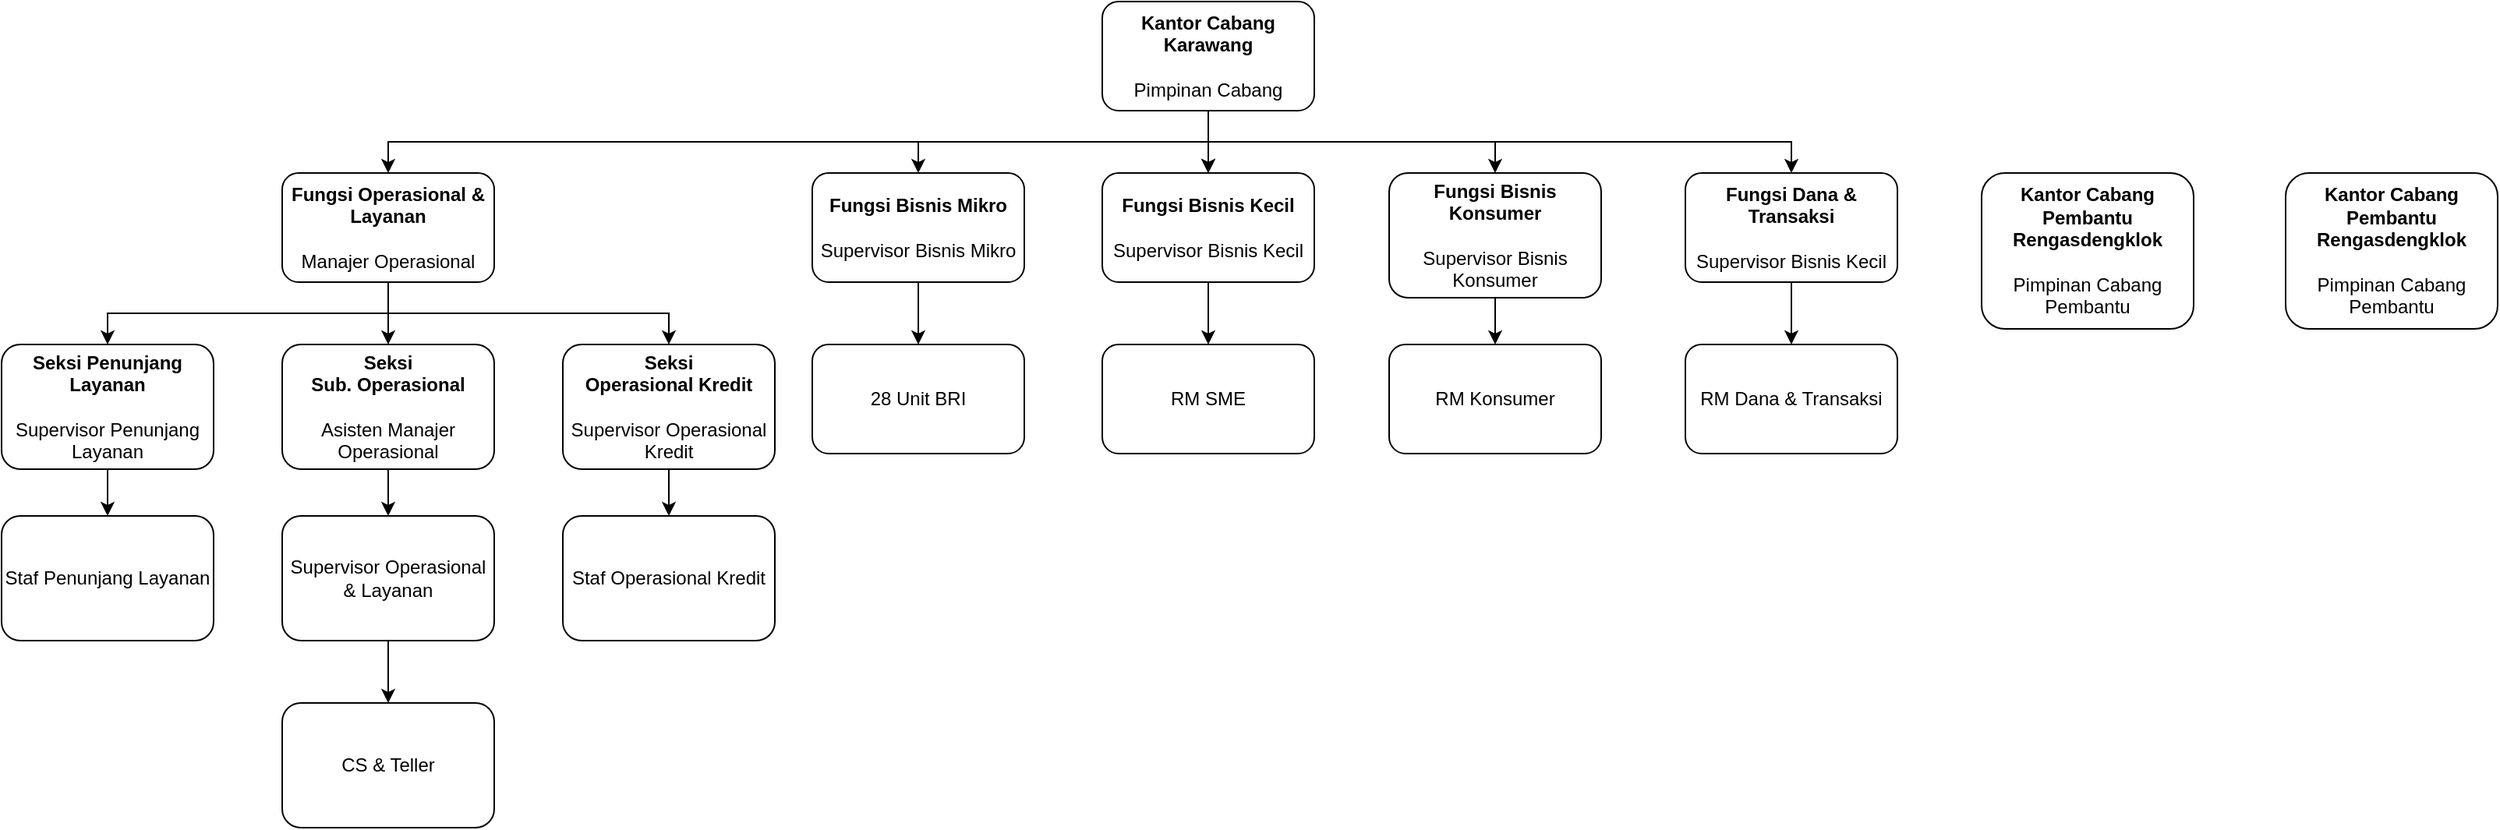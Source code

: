 <mxfile version="27.2.0">
  <diagram name="Page-1" id="5CS2MTB42-4PAp8uvFRV">
    <mxGraphModel dx="1773" dy="652" grid="1" gridSize="10" guides="1" tooltips="1" connect="1" arrows="1" fold="1" page="1" pageScale="1" pageWidth="827" pageHeight="1169" math="0" shadow="0">
      <root>
        <mxCell id="0" />
        <mxCell id="1" parent="0" />
        <mxCell id="YDPevR1wyn9iq-IC90rJ-20" style="edgeStyle=orthogonalEdgeStyle;rounded=0;orthogonalLoop=1;jettySize=auto;html=1;" edge="1" parent="1" source="YDPevR1wyn9iq-IC90rJ-1" target="YDPevR1wyn9iq-IC90rJ-4">
          <mxGeometry relative="1" as="geometry">
            <Array as="points">
              <mxPoint x="414" y="120" />
              <mxPoint x="-112" y="120" />
            </Array>
          </mxGeometry>
        </mxCell>
        <mxCell id="YDPevR1wyn9iq-IC90rJ-22" value="" style="edgeStyle=orthogonalEdgeStyle;rounded=0;orthogonalLoop=1;jettySize=auto;html=1;" edge="1" parent="1" source="YDPevR1wyn9iq-IC90rJ-1" target="YDPevR1wyn9iq-IC90rJ-21">
          <mxGeometry relative="1" as="geometry">
            <Array as="points">
              <mxPoint x="414" y="120" />
              <mxPoint x="228" y="120" />
            </Array>
          </mxGeometry>
        </mxCell>
        <mxCell id="YDPevR1wyn9iq-IC90rJ-26" value="" style="edgeStyle=orthogonalEdgeStyle;rounded=0;orthogonalLoop=1;jettySize=auto;html=1;" edge="1" parent="1" source="YDPevR1wyn9iq-IC90rJ-1" target="YDPevR1wyn9iq-IC90rJ-25">
          <mxGeometry relative="1" as="geometry" />
        </mxCell>
        <mxCell id="YDPevR1wyn9iq-IC90rJ-29" value="" style="edgeStyle=orthogonalEdgeStyle;rounded=0;orthogonalLoop=1;jettySize=auto;html=1;" edge="1" parent="1" source="YDPevR1wyn9iq-IC90rJ-1" target="YDPevR1wyn9iq-IC90rJ-25">
          <mxGeometry relative="1" as="geometry" />
        </mxCell>
        <mxCell id="YDPevR1wyn9iq-IC90rJ-31" value="" style="edgeStyle=orthogonalEdgeStyle;rounded=0;orthogonalLoop=1;jettySize=auto;html=1;" edge="1" parent="1" source="YDPevR1wyn9iq-IC90rJ-1" target="YDPevR1wyn9iq-IC90rJ-30">
          <mxGeometry relative="1" as="geometry">
            <Array as="points">
              <mxPoint x="414" y="120" />
              <mxPoint x="598" y="120" />
            </Array>
          </mxGeometry>
        </mxCell>
        <mxCell id="YDPevR1wyn9iq-IC90rJ-37" style="edgeStyle=orthogonalEdgeStyle;rounded=0;orthogonalLoop=1;jettySize=auto;html=1;" edge="1" parent="1" source="YDPevR1wyn9iq-IC90rJ-1" target="YDPevR1wyn9iq-IC90rJ-36">
          <mxGeometry relative="1" as="geometry">
            <Array as="points">
              <mxPoint x="414" y="120" />
              <mxPoint x="788" y="120" />
            </Array>
          </mxGeometry>
        </mxCell>
        <mxCell id="YDPevR1wyn9iq-IC90rJ-1" value="&lt;b&gt;Kantor Cabang Karawang&lt;/b&gt;&lt;div&gt;&lt;br&gt;&lt;/div&gt;&lt;div&gt;Pimpinan Cabang&lt;/div&gt;" style="rounded=1;whiteSpace=wrap;html=1;" vertex="1" parent="1">
          <mxGeometry x="346" y="30" width="136" height="70" as="geometry" />
        </mxCell>
        <mxCell id="YDPevR1wyn9iq-IC90rJ-7" value="" style="edgeStyle=orthogonalEdgeStyle;rounded=0;orthogonalLoop=1;jettySize=auto;html=1;entryX=0.5;entryY=0;entryDx=0;entryDy=0;" edge="1" parent="1" source="YDPevR1wyn9iq-IC90rJ-4" target="YDPevR1wyn9iq-IC90rJ-6">
          <mxGeometry relative="1" as="geometry">
            <Array as="points">
              <mxPoint x="-112" y="230" />
              <mxPoint x="-292" y="230" />
            </Array>
          </mxGeometry>
        </mxCell>
        <mxCell id="YDPevR1wyn9iq-IC90rJ-9" value="" style="edgeStyle=orthogonalEdgeStyle;rounded=0;orthogonalLoop=1;jettySize=auto;html=1;" edge="1" parent="1" source="YDPevR1wyn9iq-IC90rJ-4" target="YDPevR1wyn9iq-IC90rJ-8">
          <mxGeometry relative="1" as="geometry" />
        </mxCell>
        <mxCell id="YDPevR1wyn9iq-IC90rJ-11" style="edgeStyle=orthogonalEdgeStyle;rounded=0;orthogonalLoop=1;jettySize=auto;html=1;" edge="1" parent="1" source="YDPevR1wyn9iq-IC90rJ-4" target="YDPevR1wyn9iq-IC90rJ-10">
          <mxGeometry relative="1" as="geometry">
            <Array as="points">
              <mxPoint x="-112" y="230" />
              <mxPoint x="68" y="230" />
            </Array>
          </mxGeometry>
        </mxCell>
        <mxCell id="YDPevR1wyn9iq-IC90rJ-4" value="&lt;b&gt;Fungsi Operasional &amp;amp; Layanan&lt;/b&gt;&lt;div&gt;&lt;br&gt;&lt;/div&gt;&lt;div&gt;Manajer Operasional&lt;/div&gt;" style="rounded=1;whiteSpace=wrap;html=1;" vertex="1" parent="1">
          <mxGeometry x="-180" y="140" width="136" height="70" as="geometry" />
        </mxCell>
        <mxCell id="YDPevR1wyn9iq-IC90rJ-17" value="" style="edgeStyle=orthogonalEdgeStyle;rounded=0;orthogonalLoop=1;jettySize=auto;html=1;" edge="1" parent="1" source="YDPevR1wyn9iq-IC90rJ-6" target="YDPevR1wyn9iq-IC90rJ-16">
          <mxGeometry relative="1" as="geometry" />
        </mxCell>
        <mxCell id="YDPevR1wyn9iq-IC90rJ-6" value="&lt;b&gt;Seksi Penunjang Layanan&lt;/b&gt;&lt;div&gt;&lt;br&gt;&lt;/div&gt;&lt;div&gt;Supervisor Penunjang Layanan&lt;/div&gt;" style="rounded=1;whiteSpace=wrap;html=1;" vertex="1" parent="1">
          <mxGeometry x="-360" y="250" width="136" height="80" as="geometry" />
        </mxCell>
        <mxCell id="YDPevR1wyn9iq-IC90rJ-13" value="" style="edgeStyle=orthogonalEdgeStyle;rounded=0;orthogonalLoop=1;jettySize=auto;html=1;" edge="1" parent="1" source="YDPevR1wyn9iq-IC90rJ-8" target="YDPevR1wyn9iq-IC90rJ-12">
          <mxGeometry relative="1" as="geometry" />
        </mxCell>
        <mxCell id="YDPevR1wyn9iq-IC90rJ-8" value="&lt;b&gt;Seksi&lt;/b&gt;&lt;div&gt;&lt;b&gt;Sub. Operasional&lt;/b&gt;&lt;div&gt;&lt;br&gt;&lt;/div&gt;&lt;div&gt;Asisten Manajer Operasional&lt;/div&gt;&lt;/div&gt;" style="rounded=1;whiteSpace=wrap;html=1;" vertex="1" parent="1">
          <mxGeometry x="-180" y="250" width="136" height="80" as="geometry" />
        </mxCell>
        <mxCell id="YDPevR1wyn9iq-IC90rJ-19" value="" style="edgeStyle=orthogonalEdgeStyle;rounded=0;orthogonalLoop=1;jettySize=auto;html=1;" edge="1" parent="1" source="YDPevR1wyn9iq-IC90rJ-10" target="YDPevR1wyn9iq-IC90rJ-18">
          <mxGeometry relative="1" as="geometry" />
        </mxCell>
        <mxCell id="YDPevR1wyn9iq-IC90rJ-10" value="&lt;b&gt;Seksi&lt;/b&gt;&lt;div&gt;&lt;b&gt;Operasional Kredit&lt;/b&gt;&lt;div&gt;&lt;br&gt;&lt;/div&gt;&lt;div&gt;Supervisor Operasional Kredit&lt;/div&gt;&lt;/div&gt;" style="rounded=1;whiteSpace=wrap;html=1;" vertex="1" parent="1">
          <mxGeometry y="250" width="136" height="80" as="geometry" />
        </mxCell>
        <mxCell id="YDPevR1wyn9iq-IC90rJ-15" value="" style="edgeStyle=orthogonalEdgeStyle;rounded=0;orthogonalLoop=1;jettySize=auto;html=1;" edge="1" parent="1" source="YDPevR1wyn9iq-IC90rJ-12" target="YDPevR1wyn9iq-IC90rJ-14">
          <mxGeometry relative="1" as="geometry" />
        </mxCell>
        <mxCell id="YDPevR1wyn9iq-IC90rJ-12" value="&lt;div&gt;Supervisor Operasional &amp;amp; Layanan&lt;br&gt;&lt;/div&gt;" style="rounded=1;whiteSpace=wrap;html=1;" vertex="1" parent="1">
          <mxGeometry x="-180" y="360" width="136" height="80" as="geometry" />
        </mxCell>
        <mxCell id="YDPevR1wyn9iq-IC90rJ-14" value="&lt;div&gt;CS &amp;amp; Teller&lt;br&gt;&lt;/div&gt;" style="rounded=1;whiteSpace=wrap;html=1;" vertex="1" parent="1">
          <mxGeometry x="-180" y="480" width="136" height="80" as="geometry" />
        </mxCell>
        <mxCell id="YDPevR1wyn9iq-IC90rJ-16" value="Staf Penunjang Layanan" style="rounded=1;whiteSpace=wrap;html=1;" vertex="1" parent="1">
          <mxGeometry x="-360" y="360" width="136" height="80" as="geometry" />
        </mxCell>
        <mxCell id="YDPevR1wyn9iq-IC90rJ-18" value="Staf Operasional Kredit" style="rounded=1;whiteSpace=wrap;html=1;" vertex="1" parent="1">
          <mxGeometry y="360" width="136" height="80" as="geometry" />
        </mxCell>
        <mxCell id="YDPevR1wyn9iq-IC90rJ-24" value="" style="edgeStyle=orthogonalEdgeStyle;rounded=0;orthogonalLoop=1;jettySize=auto;html=1;" edge="1" parent="1" source="YDPevR1wyn9iq-IC90rJ-21" target="YDPevR1wyn9iq-IC90rJ-23">
          <mxGeometry relative="1" as="geometry" />
        </mxCell>
        <mxCell id="YDPevR1wyn9iq-IC90rJ-21" value="&lt;b&gt;Fungsi Bisnis Mikro&lt;/b&gt;&lt;div&gt;&lt;br&gt;&lt;/div&gt;&lt;div&gt;Supervisor Bisnis Mikro&lt;/div&gt;" style="rounded=1;whiteSpace=wrap;html=1;" vertex="1" parent="1">
          <mxGeometry x="160" y="140" width="136" height="70" as="geometry" />
        </mxCell>
        <mxCell id="YDPevR1wyn9iq-IC90rJ-23" value="28 Unit BRI" style="rounded=1;whiteSpace=wrap;html=1;" vertex="1" parent="1">
          <mxGeometry x="160" y="250" width="136" height="70" as="geometry" />
        </mxCell>
        <mxCell id="YDPevR1wyn9iq-IC90rJ-28" value="" style="edgeStyle=orthogonalEdgeStyle;rounded=0;orthogonalLoop=1;jettySize=auto;html=1;" edge="1" parent="1" source="YDPevR1wyn9iq-IC90rJ-25" target="YDPevR1wyn9iq-IC90rJ-27">
          <mxGeometry relative="1" as="geometry" />
        </mxCell>
        <mxCell id="YDPevR1wyn9iq-IC90rJ-25" value="&lt;b&gt;Fungsi Bisnis Kecil&lt;/b&gt;&lt;div&gt;&lt;br&gt;&lt;/div&gt;&lt;div&gt;Supervisor Bisnis Kecil&lt;/div&gt;" style="rounded=1;whiteSpace=wrap;html=1;" vertex="1" parent="1">
          <mxGeometry x="346" y="140" width="136" height="70" as="geometry" />
        </mxCell>
        <mxCell id="YDPevR1wyn9iq-IC90rJ-27" value="RM SME" style="rounded=1;whiteSpace=wrap;html=1;" vertex="1" parent="1">
          <mxGeometry x="346" y="250" width="136" height="70" as="geometry" />
        </mxCell>
        <mxCell id="YDPevR1wyn9iq-IC90rJ-35" value="" style="edgeStyle=orthogonalEdgeStyle;rounded=0;orthogonalLoop=1;jettySize=auto;html=1;" edge="1" parent="1" source="YDPevR1wyn9iq-IC90rJ-30" target="YDPevR1wyn9iq-IC90rJ-34">
          <mxGeometry relative="1" as="geometry" />
        </mxCell>
        <mxCell id="YDPevR1wyn9iq-IC90rJ-30" value="&lt;b&gt;Fungsi Bisnis Konsumer&lt;/b&gt;&lt;div&gt;&lt;br&gt;&lt;/div&gt;&lt;div&gt;Supervisor Bisnis Konsumer&lt;/div&gt;" style="rounded=1;whiteSpace=wrap;html=1;" vertex="1" parent="1">
          <mxGeometry x="530" y="140" width="136" height="80" as="geometry" />
        </mxCell>
        <mxCell id="YDPevR1wyn9iq-IC90rJ-34" value="RM Konsumer" style="rounded=1;whiteSpace=wrap;html=1;" vertex="1" parent="1">
          <mxGeometry x="530" y="250" width="136" height="70" as="geometry" />
        </mxCell>
        <mxCell id="YDPevR1wyn9iq-IC90rJ-39" value="" style="edgeStyle=orthogonalEdgeStyle;rounded=0;orthogonalLoop=1;jettySize=auto;html=1;" edge="1" parent="1" source="YDPevR1wyn9iq-IC90rJ-36" target="YDPevR1wyn9iq-IC90rJ-38">
          <mxGeometry relative="1" as="geometry" />
        </mxCell>
        <mxCell id="YDPevR1wyn9iq-IC90rJ-36" value="&lt;b&gt;Fungsi Dana &amp;amp; Transaksi&lt;/b&gt;&lt;div&gt;&lt;br&gt;&lt;/div&gt;&lt;div&gt;Supervisor Bisnis Kecil&lt;/div&gt;" style="rounded=1;whiteSpace=wrap;html=1;" vertex="1" parent="1">
          <mxGeometry x="720" y="140" width="136" height="70" as="geometry" />
        </mxCell>
        <mxCell id="YDPevR1wyn9iq-IC90rJ-38" value="RM Dana &amp;amp; Transaksi" style="rounded=1;whiteSpace=wrap;html=1;" vertex="1" parent="1">
          <mxGeometry x="720" y="250" width="136" height="70" as="geometry" />
        </mxCell>
        <mxCell id="YDPevR1wyn9iq-IC90rJ-40" value="&lt;b&gt;Kantor Cabang Pembantu Rengasdengklok&lt;/b&gt;&lt;div&gt;&lt;br&gt;&lt;/div&gt;&lt;div&gt;Pimpinan Cabang Pembantu&lt;/div&gt;" style="rounded=1;whiteSpace=wrap;html=1;" vertex="1" parent="1">
          <mxGeometry x="910" y="140" width="136" height="100" as="geometry" />
        </mxCell>
        <mxCell id="YDPevR1wyn9iq-IC90rJ-41" value="&lt;b&gt;Kantor Cabang Pembantu Rengasdengklok&lt;/b&gt;&lt;div&gt;&lt;br&gt;&lt;/div&gt;&lt;div&gt;Pimpinan Cabang Pembantu&lt;/div&gt;" style="rounded=1;whiteSpace=wrap;html=1;" vertex="1" parent="1">
          <mxGeometry x="1105" y="140" width="136" height="100" as="geometry" />
        </mxCell>
      </root>
    </mxGraphModel>
  </diagram>
</mxfile>
